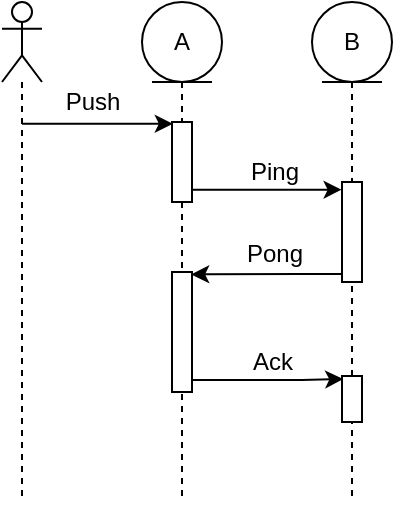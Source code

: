 <mxfile version="12.3.3" type="device" pages="1"><diagram id="10YofuSIFgtJZWijxBxm" name="Page-1"><mxGraphModel dx="241" dy="115" grid="1" gridSize="10" guides="1" tooltips="1" connect="1" arrows="1" fold="1" page="1" pageScale="1" pageWidth="826" pageHeight="1169" math="0" shadow="0"><root><mxCell id="0"/><mxCell id="1" parent="0"/><mxCell id="_DDwt32Mw4bep9PZKRVR-8" value="" style="shape=umlLifeline;participant=umlEntity;perimeter=lifelinePerimeter;whiteSpace=wrap;html=1;container=1;collapsible=0;recursiveResize=0;verticalAlign=top;spacingTop=36;labelBackgroundColor=#ffffff;outlineConnect=0;" parent="1" vertex="1"><mxGeometry x="290" y="70" width="40" height="250" as="geometry"/></mxCell><mxCell id="_DDwt32Mw4bep9PZKRVR-10" value="" style="html=1;points=[];perimeter=orthogonalPerimeter;" parent="_DDwt32Mw4bep9PZKRVR-8" vertex="1"><mxGeometry x="15" y="60" width="10" height="40" as="geometry"/></mxCell><mxCell id="_DDwt32Mw4bep9PZKRVR-23" value="" style="html=1;points=[];perimeter=orthogonalPerimeter;" parent="_DDwt32Mw4bep9PZKRVR-8" vertex="1"><mxGeometry x="15" y="135" width="10" height="60" as="geometry"/></mxCell><mxCell id="_DDwt32Mw4bep9PZKRVR-29" value="A" style="text;html=1;strokeColor=none;fillColor=none;align=center;verticalAlign=middle;whiteSpace=wrap;rounded=0;" parent="_DDwt32Mw4bep9PZKRVR-8" vertex="1"><mxGeometry y="10" width="40" height="20" as="geometry"/></mxCell><mxCell id="_DDwt32Mw4bep9PZKRVR-9" value="" style="shape=umlLifeline;participant=umlEntity;perimeter=lifelinePerimeter;whiteSpace=wrap;html=1;container=1;collapsible=0;recursiveResize=0;verticalAlign=top;spacingTop=36;labelBackgroundColor=#ffffff;outlineConnect=0;" parent="1" vertex="1"><mxGeometry x="375" y="70" width="40" height="250" as="geometry"/></mxCell><mxCell id="_DDwt32Mw4bep9PZKRVR-18" value="" style="html=1;points=[];perimeter=orthogonalPerimeter;" parent="_DDwt32Mw4bep9PZKRVR-9" vertex="1"><mxGeometry x="15" y="90" width="10" height="50" as="geometry"/></mxCell><mxCell id="_DDwt32Mw4bep9PZKRVR-30" value="B" style="text;html=1;strokeColor=none;fillColor=none;align=center;verticalAlign=middle;whiteSpace=wrap;rounded=0;" parent="_DDwt32Mw4bep9PZKRVR-9" vertex="1"><mxGeometry y="10" width="40" height="20" as="geometry"/></mxCell><mxCell id="_DDwt32Mw4bep9PZKRVR-17" style="edgeStyle=orthogonalEdgeStyle;rounded=0;orthogonalLoop=1;jettySize=auto;html=1;entryX=0.04;entryY=0.022;entryDx=0;entryDy=0;entryPerimeter=0;" parent="1" source="_DDwt32Mw4bep9PZKRVR-16" target="_DDwt32Mw4bep9PZKRVR-10" edge="1"><mxGeometry relative="1" as="geometry"><mxPoint x="290" y="138" as="targetPoint"/><Array as="points"><mxPoint x="240" y="131"/><mxPoint x="240" y="131"/></Array></mxGeometry></mxCell><mxCell id="_DDwt32Mw4bep9PZKRVR-20" value="&amp;nbsp;Push&amp;nbsp;" style="text;html=1;align=center;verticalAlign=middle;resizable=0;points=[];;labelBackgroundColor=none;" parent="_DDwt32Mw4bep9PZKRVR-17" vertex="1" connectable="0"><mxGeometry x="0.102" y="-3" relative="1" as="geometry"><mxPoint x="-6.5" y="-14" as="offset"/></mxGeometry></mxCell><mxCell id="_DDwt32Mw4bep9PZKRVR-16" value="" style="shape=umlLifeline;participant=umlActor;perimeter=lifelinePerimeter;whiteSpace=wrap;html=1;container=1;collapsible=0;recursiveResize=0;verticalAlign=top;spacingTop=36;labelBackgroundColor=#ffffff;outlineConnect=0;" parent="1" vertex="1"><mxGeometry x="220" y="70" width="20" height="250" as="geometry"/></mxCell><mxCell id="_DDwt32Mw4bep9PZKRVR-19" style="edgeStyle=orthogonalEdgeStyle;rounded=0;orthogonalLoop=1;jettySize=auto;html=1;entryX=-0.02;entryY=0.077;entryDx=0;entryDy=0;entryPerimeter=0;" parent="1" source="_DDwt32Mw4bep9PZKRVR-10" target="_DDwt32Mw4bep9PZKRVR-18" edge="1"><mxGeometry relative="1" as="geometry"><Array as="points"><mxPoint x="360" y="164"/></Array></mxGeometry></mxCell><mxCell id="_DDwt32Mw4bep9PZKRVR-22" value="&amp;nbsp;Ping&amp;nbsp;" style="text;html=1;align=center;verticalAlign=middle;resizable=0;points=[];;labelBackgroundColor=none;" parent="_DDwt32Mw4bep9PZKRVR-19" vertex="1" connectable="0"><mxGeometry x="-0.283" y="1" relative="1" as="geometry"><mxPoint x="14" y="-8" as="offset"/></mxGeometry></mxCell><mxCell id="_DDwt32Mw4bep9PZKRVR-24" style="edgeStyle=orthogonalEdgeStyle;rounded=0;orthogonalLoop=1;jettySize=auto;html=1;entryX=0.96;entryY=0.02;entryDx=0;entryDy=0;entryPerimeter=0;" parent="1" source="_DDwt32Mw4bep9PZKRVR-18" target="_DDwt32Mw4bep9PZKRVR-23" edge="1"><mxGeometry relative="1" as="geometry"><Array as="points"><mxPoint x="370" y="206"/><mxPoint x="370" y="206"/></Array></mxGeometry></mxCell><mxCell id="_DDwt32Mw4bep9PZKRVR-25" value="&amp;nbsp;Pong&amp;nbsp;" style="text;html=1;align=center;verticalAlign=middle;resizable=0;points=[];;labelBackgroundColor=none;" parent="_DDwt32Mw4bep9PZKRVR-24" vertex="1" connectable="0"><mxGeometry x="0.109" y="-1" relative="1" as="geometry"><mxPoint x="7.8" y="-9" as="offset"/></mxGeometry></mxCell><mxCell id="_DDwt32Mw4bep9PZKRVR-26" value="" style="html=1;points=[];perimeter=orthogonalPerimeter;" parent="1" vertex="1"><mxGeometry x="390" y="257" width="10" height="23" as="geometry"/></mxCell><mxCell id="_DDwt32Mw4bep9PZKRVR-27" style="edgeStyle=orthogonalEdgeStyle;rounded=0;orthogonalLoop=1;jettySize=auto;html=1;entryX=0.06;entryY=0.067;entryDx=0;entryDy=0;entryPerimeter=0;" parent="1" source="_DDwt32Mw4bep9PZKRVR-23" target="_DDwt32Mw4bep9PZKRVR-26" edge="1"><mxGeometry relative="1" as="geometry"><Array as="points"><mxPoint x="370" y="259"/><mxPoint x="370" y="259"/></Array></mxGeometry></mxCell><mxCell id="_DDwt32Mw4bep9PZKRVR-28" value="&amp;nbsp;Ack&amp;nbsp;" style="text;html=1;align=center;verticalAlign=middle;resizable=0;points=[];;labelBackgroundColor=none;" parent="_DDwt32Mw4bep9PZKRVR-27" vertex="1" connectable="0"><mxGeometry x="-0.214" relative="1" as="geometry"><mxPoint x="10" y="-9" as="offset"/></mxGeometry></mxCell></root></mxGraphModel></diagram></mxfile>